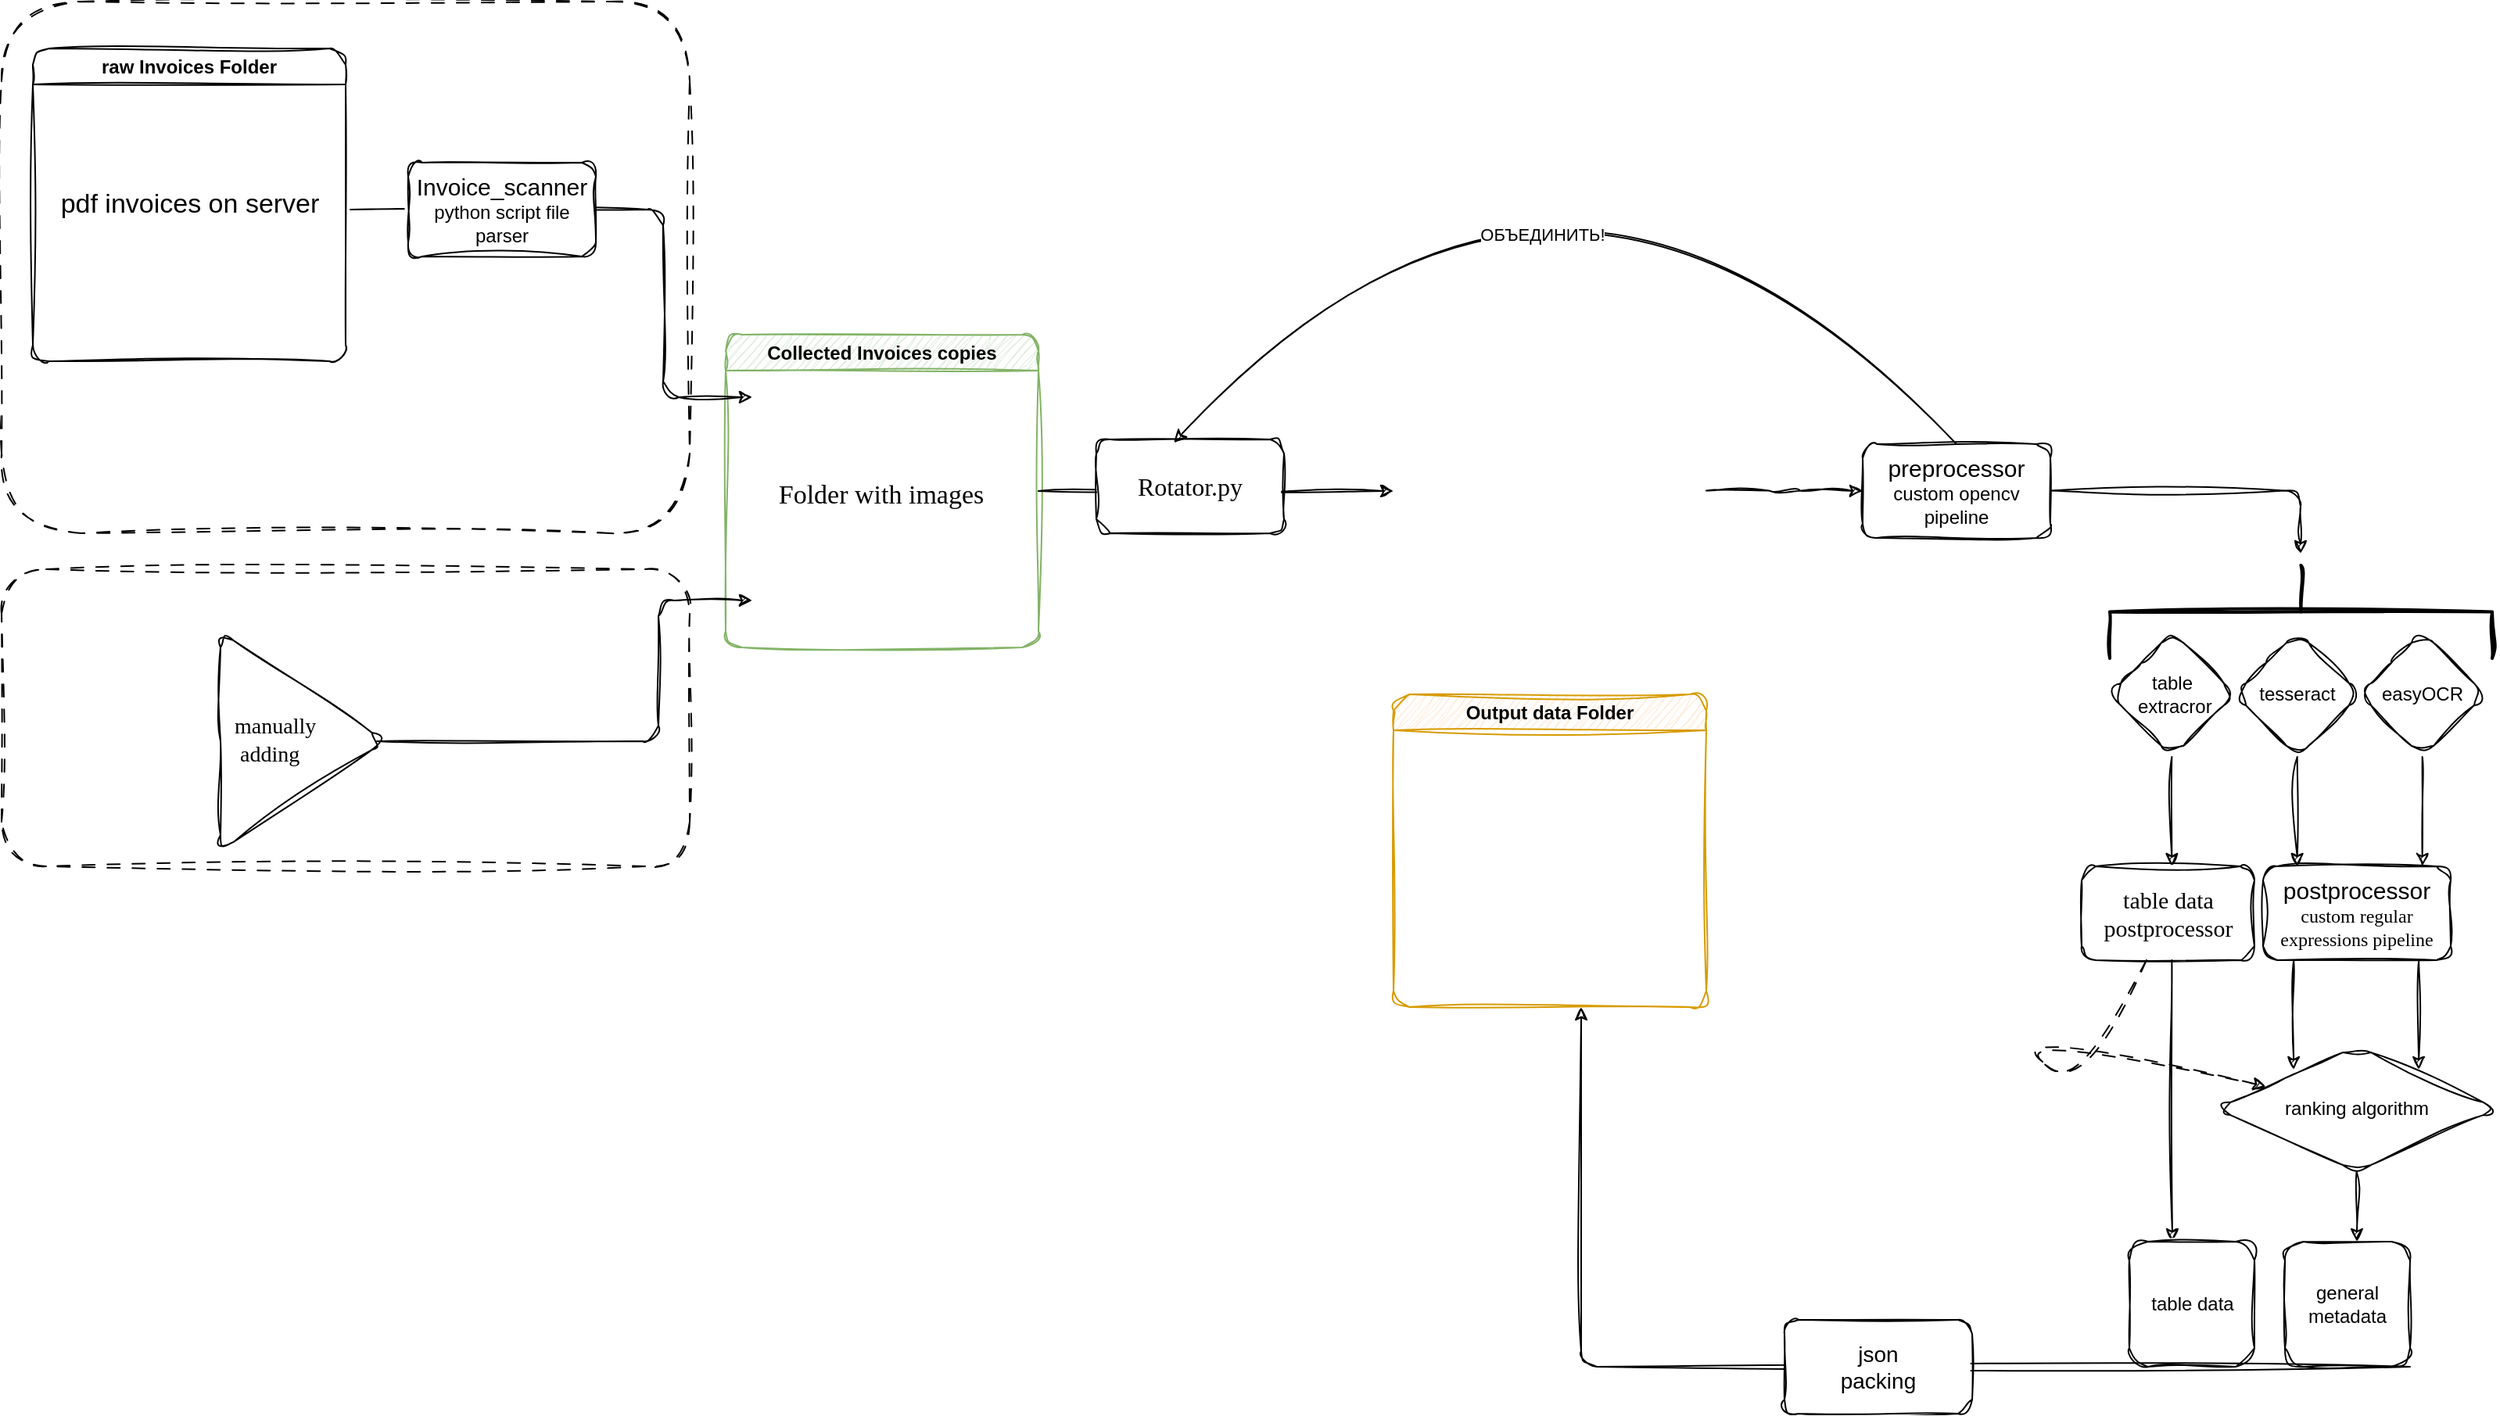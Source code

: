 <mxfile version="24.3.0" type="github">
  <diagram name="Page-1" id="c7488fd3-1785-93aa-aadb-54a6760d102a">
    <mxGraphModel dx="2893" dy="1008" grid="1" gridSize="10" guides="1" tooltips="1" connect="1" arrows="1" fold="1" page="0" pageScale="1" pageWidth="1100" pageHeight="850" background="none" math="0" shadow="0">
      <root>
        <mxCell id="0" />
        <mxCell id="1" parent="0" />
        <mxCell id="VpYOYdDEtLLiw2a9x_M3-15" value="" style="rounded=1;whiteSpace=wrap;html=1;fillColor=none;dashed=1;dashPattern=8 8;sketch=1;curveFitting=1;jiggle=2;" parent="1" vertex="1">
          <mxGeometry x="-580" y="410" width="440" height="190" as="geometry" />
        </mxCell>
        <mxCell id="VpYOYdDEtLLiw2a9x_M3-12" value="" style="rounded=1;whiteSpace=wrap;html=1;fillColor=none;dashed=1;dashPattern=8 8;strokeColor=#000000;sketch=1;curveFitting=1;jiggle=2;" parent="1" vertex="1">
          <mxGeometry x="-580" y="47" width="440" height="340" as="geometry" />
        </mxCell>
        <mxCell id="KSi--I2HWIigC96DzlO8-2" value="" style="strokeWidth=2;html=1;shape=mxgraph.flowchart.annotation_1;align=left;pointerEvents=1;rounded=1;sketch=1;curveFitting=1;jiggle=2;" parent="1" vertex="1">
          <mxGeometry x="720" y="450" height="100" as="geometry" />
        </mxCell>
        <mxCell id="KSi--I2HWIigC96DzlO8-6" value="tesseract" style="rhombus;whiteSpace=wrap;html=1;sketch=1;curveFitting=1;jiggle=2;rounded=1;" parent="1" vertex="1">
          <mxGeometry x="848" y="450" width="80" height="80" as="geometry" />
        </mxCell>
        <mxCell id="KSi--I2HWIigC96DzlO8-7" value="table&lt;div&gt;&amp;nbsp;extracror&lt;/div&gt;" style="rhombus;whiteSpace=wrap;html=1;sketch=1;curveFitting=1;jiggle=2;rounded=1;" parent="1" vertex="1">
          <mxGeometry x="768" y="450" width="80" height="80" as="geometry" />
        </mxCell>
        <mxCell id="KSi--I2HWIigC96DzlO8-8" value="&lt;font style=&quot;font-size: 15px;&quot;&gt;preprocessor&lt;/font&gt;&lt;div&gt;custom opencv pipeline&lt;/div&gt;" style="rounded=1;whiteSpace=wrap;html=1;sketch=1;curveFitting=1;jiggle=2;" parent="1" vertex="1">
          <mxGeometry x="610" y="330" width="120" height="60" as="geometry" />
        </mxCell>
        <mxCell id="KSi--I2HWIigC96DzlO8-9" value="Output data Folder" style="swimlane;whiteSpace=wrap;html=1;glass=0;shadow=0;sketch=1;curveFitting=1;jiggle=2;fillColor=#ffe6cc;strokeColor=#d79b00;rounded=1;" parent="1" vertex="1">
          <mxGeometry x="310" y="490" width="200" height="200" as="geometry" />
        </mxCell>
        <mxCell id="VpYOYdDEtLLiw2a9x_M3-1" value="raw Invoices Folder" style="swimlane;whiteSpace=wrap;html=1;sketch=1;curveFitting=1;jiggle=2;rounded=1;" parent="1" vertex="1">
          <mxGeometry x="-560" y="77" width="200" height="200" as="geometry" />
        </mxCell>
        <mxCell id="VpYOYdDEtLLiw2a9x_M3-9" value="&lt;font style=&quot;font-size: 17px;&quot;&gt;pdf invoices on server&lt;/font&gt;" style="text;html=1;align=center;verticalAlign=middle;resizable=0;points=[];autosize=1;strokeColor=none;fillColor=none;strokeWidth=4;sketch=1;curveFitting=1;jiggle=2;rounded=1;" parent="VpYOYdDEtLLiw2a9x_M3-1" vertex="1">
          <mxGeometry x="5" y="85" width="190" height="30" as="geometry" />
        </mxCell>
        <mxCell id="VpYOYdDEtLLiw2a9x_M3-4" value="Collected Invoices copies" style="swimlane;whiteSpace=wrap;html=1;sketch=1;curveFitting=1;jiggle=2;fillColor=#d5e8d4;strokeColor=#82b366;rounded=1;" parent="1" vertex="1">
          <mxGeometry x="-117" y="260" width="200" height="200" as="geometry" />
        </mxCell>
        <mxCell id="VpYOYdDEtLLiw2a9x_M3-2" style="rounded=1;orthogonalLoop=1;jettySize=auto;html=1;sketch=1;curveFitting=1;jiggle=2;" parent="VpYOYdDEtLLiw2a9x_M3-4" edge="1">
          <mxGeometry relative="1" as="geometry">
            <mxPoint x="17" y="40" as="targetPoint" />
            <mxPoint x="-240" y="-80" as="sourcePoint" />
            <Array as="points">
              <mxPoint x="-40" y="-80" />
              <mxPoint x="-40" y="40" />
            </Array>
          </mxGeometry>
        </mxCell>
        <mxCell id="VpYOYdDEtLLiw2a9x_M3-6" style="edgeStyle=orthogonalEdgeStyle;rounded=1;orthogonalLoop=1;jettySize=auto;html=1;entryX=0;entryY=0.5;entryDx=0;entryDy=0;exitX=1;exitY=0.5;exitDx=0;exitDy=0;sketch=1;curveFitting=1;jiggle=2;" parent="1" source="VpYOYdDEtLLiw2a9x_M3-4" edge="1">
          <mxGeometry relative="1" as="geometry">
            <mxPoint x="310" y="360" as="targetPoint" />
            <mxPoint x="90" y="360" as="sourcePoint" />
            <Array as="points" />
          </mxGeometry>
        </mxCell>
        <mxCell id="VpYOYdDEtLLiw2a9x_M3-19" style="rounded=1;orthogonalLoop=1;jettySize=auto;html=1;sketch=1;curveFitting=1;jiggle=2;" parent="1" edge="1">
          <mxGeometry relative="1" as="geometry">
            <mxPoint x="-100" y="430" as="targetPoint" />
            <mxPoint x="-340" y="520" as="sourcePoint" />
            <Array as="points">
              <mxPoint x="-160" y="520" />
              <mxPoint x="-160" y="430" />
            </Array>
          </mxGeometry>
        </mxCell>
        <mxCell id="VpYOYdDEtLLiw2a9x_M3-20" value="&lt;div style=&quot;text-align: center;&quot;&gt;&lt;span style=&quot;font-size: 14px; font-family: &amp;quot;Comic Sans MS&amp;quot;; background-color: initial;&quot;&gt;&amp;nbsp; manually&lt;/span&gt;&lt;/div&gt;&lt;div style=&quot;text-align: center; font-size: 14px;&quot;&gt;&lt;font face=&quot;Comic Sans MS&quot; style=&quot;font-size: 14px;&quot;&gt;adding&lt;/font&gt;&lt;/div&gt;" style="triangle;whiteSpace=wrap;html=1;align=left;sketch=1;curveFitting=1;jiggle=2;rounded=1;" parent="1" vertex="1">
          <mxGeometry x="-440" y="450" width="105" height="140" as="geometry" />
        </mxCell>
        <mxCell id="VpYOYdDEtLLiw2a9x_M3-21" value="&lt;span style=&quot;font-size: 17px;&quot;&gt;Folder with images&lt;/span&gt;" style="text;html=1;align=center;verticalAlign=middle;resizable=0;points=[];autosize=1;strokeColor=none;fillColor=none;sketch=1;curveFitting=1;jiggle=2;fontFamily=Comic Sans MS;rounded=1;" parent="1" vertex="1">
          <mxGeometry x="-103" y="348" width="170" height="30" as="geometry" />
        </mxCell>
        <mxCell id="VpYOYdDEtLLiw2a9x_M3-23" value="&lt;span style=&quot;font-size: 16px;&quot;&gt;&lt;font face=&quot;Comic Sans MS&quot;&gt;Rotator.py&lt;/font&gt;&lt;/span&gt;" style="rounded=1;whiteSpace=wrap;html=1;sketch=1;curveFitting=1;jiggle=2;" parent="1" vertex="1">
          <mxGeometry x="120" y="327" width="120" height="60" as="geometry" />
        </mxCell>
        <mxCell id="VpYOYdDEtLLiw2a9x_M3-3" value="&lt;font style=&quot;font-size: 15px;&quot;&gt;Invoice_scanner&lt;/font&gt;&lt;div style=&quot;&quot;&gt;&lt;font style=&quot;font-size: 12px;&quot;&gt;python script file parser&lt;/font&gt;&lt;/div&gt;" style="rounded=1;whiteSpace=wrap;html=1;sketch=1;curveFitting=1;jiggle=2;" parent="1" vertex="1">
          <mxGeometry x="-320" y="150" width="120" height="60" as="geometry" />
        </mxCell>
        <mxCell id="VpYOYdDEtLLiw2a9x_M3-25" value="" style="curved=1;endArrow=classic;html=1;rounded=1;exitX=0.5;exitY=0;exitDx=0;exitDy=0;entryX=0.413;entryY=0.033;entryDx=0;entryDy=0;entryPerimeter=0;sketch=1;curveFitting=1;jiggle=2;" parent="1" source="KSi--I2HWIigC96DzlO8-8" target="VpYOYdDEtLLiw2a9x_M3-23" edge="1">
          <mxGeometry width="50" height="50" relative="1" as="geometry">
            <mxPoint x="390" y="420" as="sourcePoint" />
            <mxPoint x="350" y="170" as="targetPoint" />
            <Array as="points">
              <mxPoint x="420" y="60" />
            </Array>
          </mxGeometry>
        </mxCell>
        <mxCell id="VpYOYdDEtLLiw2a9x_M3-26" value="ОБЪЕДИНИТЬ!" style="edgeLabel;html=1;align=center;verticalAlign=middle;resizable=0;points=[];rounded=1;sketch=1;curveFitting=1;jiggle=2;" parent="VpYOYdDEtLLiw2a9x_M3-25" vertex="1" connectable="0">
          <mxGeometry x="0.3" y="81" relative="1" as="geometry">
            <mxPoint as="offset" />
          </mxGeometry>
        </mxCell>
        <mxCell id="VpYOYdDEtLLiw2a9x_M3-27" value="easyOCR" style="rhombus;whiteSpace=wrap;html=1;sketch=1;curveFitting=1;jiggle=2;rounded=1;" parent="1" vertex="1">
          <mxGeometry x="928" y="450" width="80" height="80" as="geometry" />
        </mxCell>
        <mxCell id="VpYOYdDEtLLiw2a9x_M3-29" value="&lt;font style=&quot;font-size: 15px;&quot;&gt;postprocessor&lt;/font&gt;&lt;div&gt;&lt;font face=&quot;Comic Sans MS&quot;&gt;custom regular expressions pipeline&lt;/font&gt;&lt;/div&gt;" style="rounded=1;whiteSpace=wrap;html=1;sketch=1;curveFitting=1;jiggle=2;" parent="1" vertex="1">
          <mxGeometry x="866" y="600" width="120" height="60" as="geometry" />
        </mxCell>
        <mxCell id="VpYOYdDEtLLiw2a9x_M3-34" value="" style="endArrow=classic;html=1;rounded=1;exitX=0.5;exitY=1;exitDx=0;exitDy=0;entryX=0.917;entryY=0;entryDx=0;entryDy=0;entryPerimeter=0;sketch=1;curveFitting=1;jiggle=2;" parent="1" edge="1">
          <mxGeometry width="50" height="50" relative="1" as="geometry">
            <mxPoint x="887.86" y="530" as="sourcePoint" />
            <mxPoint x="887.86" y="600" as="targetPoint" />
          </mxGeometry>
        </mxCell>
        <mxCell id="VpYOYdDEtLLiw2a9x_M3-35" value="" style="endArrow=classic;html=1;rounded=1;exitX=0.5;exitY=1;exitDx=0;exitDy=0;entryX=0.917;entryY=0;entryDx=0;entryDy=0;entryPerimeter=0;sketch=1;curveFitting=1;jiggle=2;" parent="1" edge="1">
          <mxGeometry width="50" height="50" relative="1" as="geometry">
            <mxPoint x="967.83" y="530" as="sourcePoint" />
            <mxPoint x="967.83" y="600" as="targetPoint" />
          </mxGeometry>
        </mxCell>
        <mxCell id="VpYOYdDEtLLiw2a9x_M3-37" value="ranking algorithm" style="rhombus;whiteSpace=wrap;html=1;sketch=1;curveFitting=1;jiggle=2;rounded=1;" parent="1" vertex="1">
          <mxGeometry x="836" y="715" width="180" height="80" as="geometry" />
        </mxCell>
        <mxCell id="VpYOYdDEtLLiw2a9x_M3-39" value="" style="endArrow=classic;html=1;rounded=1;exitX=0.5;exitY=1;exitDx=0;exitDy=0;entryX=0.917;entryY=0;entryDx=0;entryDy=0;entryPerimeter=0;sketch=1;curveFitting=1;jiggle=2;" parent="1" edge="1">
          <mxGeometry width="50" height="50" relative="1" as="geometry">
            <mxPoint x="885.6" y="660" as="sourcePoint" />
            <mxPoint x="885.6" y="730" as="targetPoint" />
          </mxGeometry>
        </mxCell>
        <mxCell id="VpYOYdDEtLLiw2a9x_M3-40" value="" style="endArrow=classic;html=1;rounded=1;exitX=0.5;exitY=1;exitDx=0;exitDy=0;entryX=0.917;entryY=0;entryDx=0;entryDy=0;entryPerimeter=0;sketch=1;curveFitting=1;jiggle=2;" parent="1" edge="1">
          <mxGeometry width="50" height="50" relative="1" as="geometry">
            <mxPoint x="965.57" y="660" as="sourcePoint" />
            <mxPoint x="965.57" y="730" as="targetPoint" />
          </mxGeometry>
        </mxCell>
        <mxCell id="VpYOYdDEtLLiw2a9x_M3-41" value="" style="strokeWidth=2;html=1;shape=mxgraph.flowchart.annotation_2;align=left;labelPosition=right;pointerEvents=1;rotation=90;sketch=1;curveFitting=1;jiggle=2;rounded=1;" parent="1" vertex="1">
          <mxGeometry x="860.5" y="315" width="59.5" height="244.5" as="geometry" />
        </mxCell>
        <mxCell id="VpYOYdDEtLLiw2a9x_M3-43" value="" style="endArrow=classic;html=1;rounded=1;edgeStyle=elbowEdgeStyle;sketch=1;curveFitting=1;jiggle=2;" parent="1" edge="1">
          <mxGeometry width="50" height="50" relative="1" as="geometry">
            <mxPoint x="510" y="359.76" as="sourcePoint" />
            <mxPoint x="610" y="360" as="targetPoint" />
            <Array as="points" />
          </mxGeometry>
        </mxCell>
        <mxCell id="VpYOYdDEtLLiw2a9x_M3-44" value="" style="endArrow=classic;html=1;rounded=1;edgeStyle=elbowEdgeStyle;sketch=1;curveFitting=1;jiggle=2;" parent="1" edge="1">
          <mxGeometry width="50" height="50" relative="1" as="geometry">
            <mxPoint x="730" y="359.76" as="sourcePoint" />
            <mxPoint x="890" y="400" as="targetPoint" />
            <Array as="points">
              <mxPoint x="890" y="360" />
            </Array>
          </mxGeometry>
        </mxCell>
        <mxCell id="VpYOYdDEtLLiw2a9x_M3-45" value="" style="endArrow=classic;html=1;rounded=1;exitX=0.5;exitY=1;exitDx=0;exitDy=0;sketch=1;curveFitting=1;jiggle=2;" parent="1" edge="1">
          <mxGeometry width="50" height="50" relative="1" as="geometry">
            <mxPoint x="925.76" y="795" as="sourcePoint" />
            <mxPoint x="926" y="840" as="targetPoint" />
          </mxGeometry>
        </mxCell>
        <mxCell id="VpYOYdDEtLLiw2a9x_M3-46" value="general metadata" style="whiteSpace=wrap;html=1;aspect=fixed;sketch=1;curveFitting=1;jiggle=2;rounded=1;" parent="1" vertex="1">
          <mxGeometry x="880" y="840" width="80" height="80" as="geometry" />
        </mxCell>
        <mxCell id="VpYOYdDEtLLiw2a9x_M3-47" value="" style="endArrow=classic;html=1;rounded=1;exitX=0.5;exitY=1;exitDx=0;exitDy=0;entryX=0.917;entryY=0;entryDx=0;entryDy=0;entryPerimeter=0;sketch=1;curveFitting=1;jiggle=2;" parent="1" edge="1">
          <mxGeometry width="50" height="50" relative="1" as="geometry">
            <mxPoint x="807.66" y="530" as="sourcePoint" />
            <mxPoint x="807.66" y="600" as="targetPoint" />
          </mxGeometry>
        </mxCell>
        <mxCell id="VpYOYdDEtLLiw2a9x_M3-48" value="&lt;font face=&quot;Comic Sans MS&quot; style=&quot;font-size: 15px;&quot;&gt;table data postprocessor&lt;/font&gt;" style="rounded=1;whiteSpace=wrap;html=1;sketch=1;curveFitting=1;jiggle=2;" parent="1" vertex="1">
          <mxGeometry x="750" y="600" width="110.5" height="60" as="geometry" />
        </mxCell>
        <mxCell id="VpYOYdDEtLLiw2a9x_M3-49" value="" style="endArrow=classic;html=1;rounded=1;exitX=0.5;exitY=1;exitDx=0;exitDy=0;sketch=1;curveFitting=1;jiggle=2;" parent="1" edge="1">
          <mxGeometry width="50" height="50" relative="1" as="geometry">
            <mxPoint x="807.66" y="660" as="sourcePoint" />
            <mxPoint x="808" y="840" as="targetPoint" />
          </mxGeometry>
        </mxCell>
        <mxCell id="VpYOYdDEtLLiw2a9x_M3-50" value="table data" style="whiteSpace=wrap;html=1;aspect=fixed;sketch=1;curveFitting=1;jiggle=2;rounded=1;" parent="1" vertex="1">
          <mxGeometry x="780.5" y="840" width="80" height="80" as="geometry" />
        </mxCell>
        <mxCell id="VpYOYdDEtLLiw2a9x_M3-52" value="" style="curved=1;endArrow=classic;html=1;rounded=1;dashed=1;dashPattern=8 8;sketch=1;curveFitting=1;jiggle=2;" parent="1" source="VpYOYdDEtLLiw2a9x_M3-48" target="VpYOYdDEtLLiw2a9x_M3-37" edge="1">
          <mxGeometry width="50" height="50" relative="1" as="geometry">
            <mxPoint x="700" y="750" as="sourcePoint" />
            <mxPoint x="750" y="700" as="targetPoint" />
            <Array as="points">
              <mxPoint x="750" y="750" />
              <mxPoint x="700" y="700" />
            </Array>
          </mxGeometry>
        </mxCell>
        <mxCell id="VpYOYdDEtLLiw2a9x_M3-53" value="" style="endArrow=classic;html=1;rounded=1;sketch=1;curveFitting=1;jiggle=2;" parent="1" edge="1">
          <mxGeometry width="50" height="50" relative="1" as="geometry">
            <mxPoint x="960" y="920" as="sourcePoint" />
            <mxPoint x="430" y="690" as="targetPoint" />
            <Array as="points">
              <mxPoint x="430" y="920" />
            </Array>
          </mxGeometry>
        </mxCell>
        <mxCell id="VpYOYdDEtLLiw2a9x_M3-56" value="&lt;font style=&quot;font-size: 14px;&quot;&gt;json&lt;/font&gt;&lt;div style=&quot;font-size: 14px;&quot;&gt;&lt;font style=&quot;font-size: 14px;&quot;&gt;packing&lt;/font&gt;&lt;/div&gt;" style="rounded=1;whiteSpace=wrap;html=1;sketch=1;curveFitting=1;jiggle=2;" parent="1" vertex="1">
          <mxGeometry x="560" y="890" width="120" height="60" as="geometry" />
        </mxCell>
      </root>
    </mxGraphModel>
  </diagram>
</mxfile>
